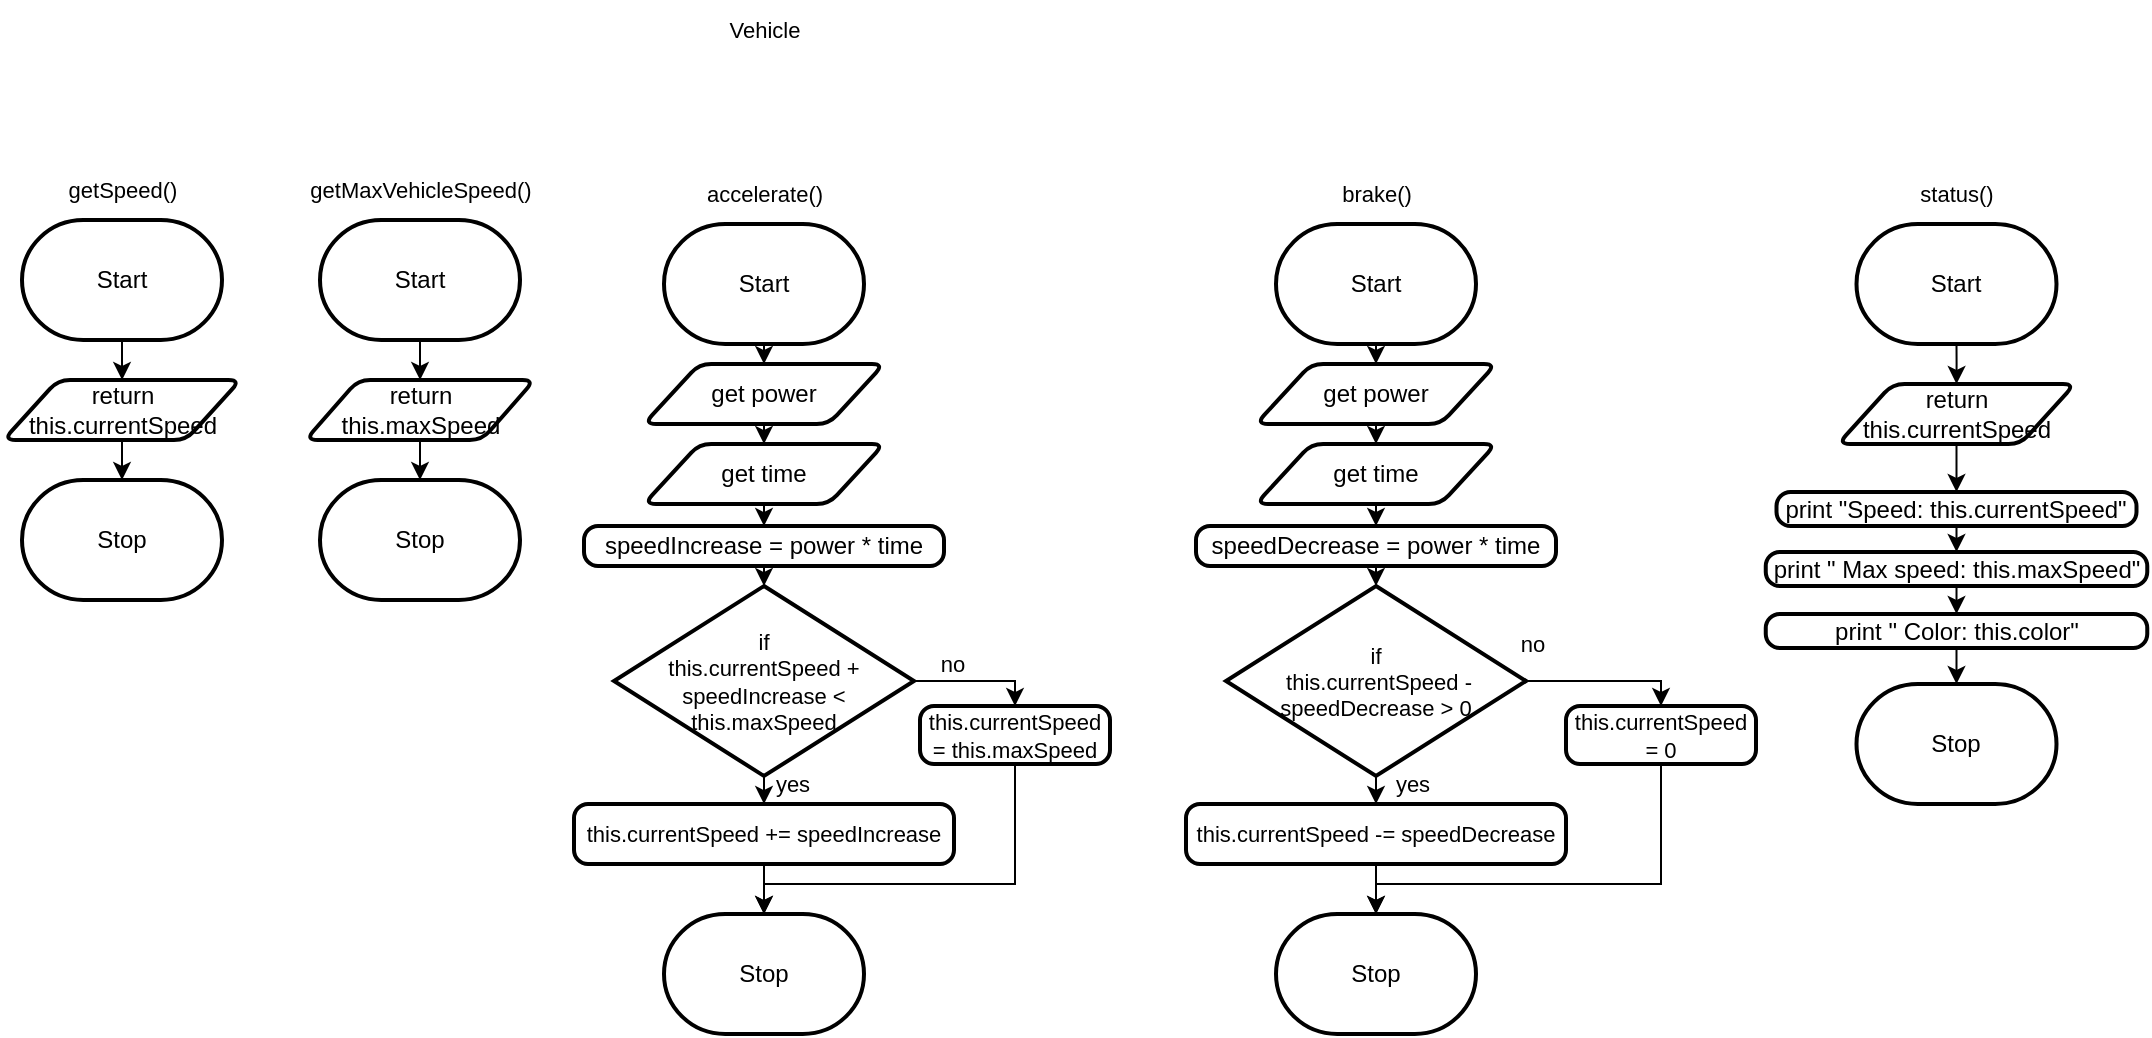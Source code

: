 <mxfile>
    <diagram id="f6Yo4mOfOH9ppzcFcmOL" name="Page-1">
        <mxGraphModel dx="605" dy="658" grid="1" gridSize="10" guides="1" tooltips="1" connect="1" arrows="1" fold="1" page="1" pageScale="1" pageWidth="827" pageHeight="1169" math="0" shadow="0">
            <root>
                <mxCell id="0"/>
                <mxCell id="1" parent="0"/>
                <mxCell id="139" style="edgeStyle=orthogonalEdgeStyle;html=1;exitX=0.5;exitY=1;exitDx=0;exitDy=0;exitPerimeter=0;rounded=0;" parent="1" source="140" target="143" edge="1">
                    <mxGeometry relative="1" as="geometry"/>
                </mxCell>
                <mxCell id="140" value="Start" style="strokeWidth=2;html=1;shape=mxgraph.flowchart.terminator;whiteSpace=wrap;" parent="1" vertex="1">
                    <mxGeometry x="42" y="170" width="100" height="60" as="geometry"/>
                </mxCell>
                <mxCell id="141" value="Stop" style="strokeWidth=2;html=1;shape=mxgraph.flowchart.terminator;whiteSpace=wrap;" parent="1" vertex="1">
                    <mxGeometry x="42" y="300" width="100" height="60" as="geometry"/>
                </mxCell>
                <mxCell id="142" style="edgeStyle=orthogonalEdgeStyle;rounded=0;html=1;exitX=0.5;exitY=1;exitDx=0;exitDy=0;entryX=0.5;entryY=0;entryDx=0;entryDy=0;entryPerimeter=0;" parent="1" source="143" target="141" edge="1">
                    <mxGeometry relative="1" as="geometry"/>
                </mxCell>
                <mxCell id="143" value="return this.currentSpeed" style="shape=parallelogram;html=1;strokeWidth=2;perimeter=parallelogramPerimeter;whiteSpace=wrap;rounded=1;arcSize=12;size=0.23;" parent="1" vertex="1">
                    <mxGeometry x="32.75" y="250" width="118.5" height="30" as="geometry"/>
                </mxCell>
                <mxCell id="144" value="getSpeed()" style="text;html=1;align=center;verticalAlign=middle;resizable=0;points=[];autosize=1;strokeColor=none;fillColor=none;fontSize=11;fontFamily=Helvetica;fontColor=default;" parent="1" vertex="1">
                    <mxGeometry x="52" y="140" width="80" height="30" as="geometry"/>
                </mxCell>
                <mxCell id="145" style="edgeStyle=orthogonalEdgeStyle;html=1;exitX=0.5;exitY=1;exitDx=0;exitDy=0;exitPerimeter=0;rounded=0;" parent="1" source="146" target="149" edge="1">
                    <mxGeometry relative="1" as="geometry"/>
                </mxCell>
                <mxCell id="146" value="Start" style="strokeWidth=2;html=1;shape=mxgraph.flowchart.terminator;whiteSpace=wrap;" parent="1" vertex="1">
                    <mxGeometry x="191" y="170" width="100" height="60" as="geometry"/>
                </mxCell>
                <mxCell id="147" value="Stop" style="strokeWidth=2;html=1;shape=mxgraph.flowchart.terminator;whiteSpace=wrap;" parent="1" vertex="1">
                    <mxGeometry x="191" y="300" width="100" height="60" as="geometry"/>
                </mxCell>
                <mxCell id="148" style="edgeStyle=orthogonalEdgeStyle;rounded=0;html=1;exitX=0.5;exitY=1;exitDx=0;exitDy=0;entryX=0.5;entryY=0;entryDx=0;entryDy=0;entryPerimeter=0;" parent="1" source="149" target="147" edge="1">
                    <mxGeometry relative="1" as="geometry"/>
                </mxCell>
                <mxCell id="149" value="return this.maxSpeed" style="shape=parallelogram;html=1;strokeWidth=2;perimeter=parallelogramPerimeter;whiteSpace=wrap;rounded=1;arcSize=12;size=0.23;" parent="1" vertex="1">
                    <mxGeometry x="183.75" y="250" width="114.5" height="30" as="geometry"/>
                </mxCell>
                <mxCell id="150" value="getMaxVehicleSpeed()" style="text;html=1;align=center;verticalAlign=middle;resizable=0;points=[];autosize=1;strokeColor=none;fillColor=none;fontSize=11;fontFamily=Helvetica;fontColor=default;" parent="1" vertex="1">
                    <mxGeometry x="176" y="140" width="130" height="30" as="geometry"/>
                </mxCell>
                <mxCell id="151" style="edgeStyle=orthogonalEdgeStyle;html=1;exitX=0.5;exitY=1;exitDx=0;exitDy=0;exitPerimeter=0;rounded=0;" parent="1" source="152" target="155" edge="1">
                    <mxGeometry relative="1" as="geometry"/>
                </mxCell>
                <mxCell id="152" value="Start" style="strokeWidth=2;html=1;shape=mxgraph.flowchart.terminator;whiteSpace=wrap;" parent="1" vertex="1">
                    <mxGeometry x="363" y="172" width="100" height="60" as="geometry"/>
                </mxCell>
                <mxCell id="153" value="Stop" style="strokeWidth=2;html=1;shape=mxgraph.flowchart.terminator;whiteSpace=wrap;" parent="1" vertex="1">
                    <mxGeometry x="363" y="517" width="100" height="60" as="geometry"/>
                </mxCell>
                <mxCell id="154" style="edgeStyle=orthogonalEdgeStyle;shape=connector;rounded=0;html=1;exitX=0.5;exitY=1;exitDx=0;exitDy=0;entryX=0.5;entryY=0;entryDx=0;entryDy=0;labelBackgroundColor=default;strokeColor=default;fontFamily=Helvetica;fontSize=11;fontColor=default;endArrow=classic;" parent="1" source="155" target="159" edge="1">
                    <mxGeometry relative="1" as="geometry"/>
                </mxCell>
                <mxCell id="155" value="get power" style="shape=parallelogram;html=1;strokeWidth=2;perimeter=parallelogramPerimeter;whiteSpace=wrap;rounded=1;arcSize=12;size=0.23;" parent="1" vertex="1">
                    <mxGeometry x="353" y="242" width="120" height="30" as="geometry"/>
                </mxCell>
                <mxCell id="156" style="edgeStyle=orthogonalEdgeStyle;shape=connector;rounded=0;html=1;exitX=0.5;exitY=1;exitDx=0;exitDy=0;entryX=0.5;entryY=0;entryDx=0;entryDy=0;entryPerimeter=0;labelBackgroundColor=default;strokeColor=default;fontFamily=Helvetica;fontSize=11;fontColor=default;endArrow=classic;" parent="1" source="157" target="162" edge="1">
                    <mxGeometry relative="1" as="geometry"/>
                </mxCell>
                <mxCell id="157" value="speedIncrease = power * time" style="rounded=1;whiteSpace=wrap;html=1;absoluteArcSize=1;arcSize=14;strokeWidth=2;" parent="1" vertex="1">
                    <mxGeometry x="323" y="323" width="180" height="20" as="geometry"/>
                </mxCell>
                <mxCell id="158" style="edgeStyle=orthogonalEdgeStyle;shape=connector;rounded=0;html=1;exitX=0.5;exitY=1;exitDx=0;exitDy=0;entryX=0.5;entryY=0;entryDx=0;entryDy=0;labelBackgroundColor=default;strokeColor=default;fontFamily=Helvetica;fontSize=11;fontColor=default;endArrow=classic;" parent="1" source="159" target="157" edge="1">
                    <mxGeometry relative="1" as="geometry"/>
                </mxCell>
                <mxCell id="159" value="get time" style="shape=parallelogram;html=1;strokeWidth=2;perimeter=parallelogramPerimeter;whiteSpace=wrap;rounded=1;arcSize=12;size=0.23;" parent="1" vertex="1">
                    <mxGeometry x="353" y="282" width="120" height="30" as="geometry"/>
                </mxCell>
                <mxCell id="160" style="edgeStyle=orthogonalEdgeStyle;shape=connector;rounded=0;html=1;exitX=0.5;exitY=1;exitDx=0;exitDy=0;exitPerimeter=0;entryX=0.5;entryY=0;entryDx=0;entryDy=0;labelBackgroundColor=default;strokeColor=default;fontFamily=Helvetica;fontSize=11;fontColor=default;endArrow=classic;" parent="1" source="162" target="164" edge="1">
                    <mxGeometry relative="1" as="geometry"/>
                </mxCell>
                <mxCell id="161" style="edgeStyle=orthogonalEdgeStyle;shape=connector;rounded=0;html=1;exitX=1;exitY=0.5;exitDx=0;exitDy=0;exitPerimeter=0;entryX=0.5;entryY=0;entryDx=0;entryDy=0;labelBackgroundColor=default;strokeColor=default;fontFamily=Helvetica;fontSize=11;fontColor=default;endArrow=classic;" parent="1" source="162" target="166" edge="1">
                    <mxGeometry relative="1" as="geometry"/>
                </mxCell>
                <mxCell id="162" value="if&lt;br&gt;this.currentSpeed + speedIncrease &amp;lt; this.maxSpeed" style="strokeWidth=2;html=1;shape=mxgraph.flowchart.decision;whiteSpace=wrap;fontFamily=Helvetica;fontSize=11;fontColor=default;" parent="1" vertex="1">
                    <mxGeometry x="338" y="353" width="150" height="95" as="geometry"/>
                </mxCell>
                <mxCell id="163" style="edgeStyle=orthogonalEdgeStyle;shape=connector;rounded=0;html=1;exitX=0.5;exitY=1;exitDx=0;exitDy=0;entryX=0.5;entryY=0;entryDx=0;entryDy=0;entryPerimeter=0;labelBackgroundColor=default;strokeColor=default;fontFamily=Helvetica;fontSize=11;fontColor=default;endArrow=classic;" parent="1" source="164" target="153" edge="1">
                    <mxGeometry relative="1" as="geometry"/>
                </mxCell>
                <mxCell id="164" value="this.currentSpeed += speedIncrease" style="rounded=1;whiteSpace=wrap;html=1;absoluteArcSize=1;arcSize=14;strokeWidth=2;fontFamily=Helvetica;fontSize=11;fontColor=default;" parent="1" vertex="1">
                    <mxGeometry x="318" y="462" width="190" height="30" as="geometry"/>
                </mxCell>
                <mxCell id="165" style="edgeStyle=orthogonalEdgeStyle;shape=connector;rounded=0;html=1;exitX=0.5;exitY=1;exitDx=0;exitDy=0;entryX=0.5;entryY=0;entryDx=0;entryDy=0;entryPerimeter=0;labelBackgroundColor=default;strokeColor=default;fontFamily=Helvetica;fontSize=11;fontColor=default;endArrow=classic;" parent="1" source="166" target="153" edge="1">
                    <mxGeometry relative="1" as="geometry">
                        <Array as="points">
                            <mxPoint x="539" y="502"/>
                            <mxPoint x="413" y="502"/>
                        </Array>
                    </mxGeometry>
                </mxCell>
                <mxCell id="166" value="this.currentSpeed = this.maxSpeed" style="rounded=1;whiteSpace=wrap;html=1;absoluteArcSize=1;arcSize=14;strokeWidth=2;fontFamily=Helvetica;fontSize=11;fontColor=default;" parent="1" vertex="1">
                    <mxGeometry x="491" y="413" width="95" height="29" as="geometry"/>
                </mxCell>
                <mxCell id="167" style="edgeStyle=orthogonalEdgeStyle;html=1;exitX=0.5;exitY=1;exitDx=0;exitDy=0;exitPerimeter=0;rounded=0;" parent="1" source="168" target="171" edge="1">
                    <mxGeometry relative="1" as="geometry"/>
                </mxCell>
                <mxCell id="168" value="Start" style="strokeWidth=2;html=1;shape=mxgraph.flowchart.terminator;whiteSpace=wrap;" parent="1" vertex="1">
                    <mxGeometry x="669" y="172" width="100" height="60" as="geometry"/>
                </mxCell>
                <mxCell id="169" value="Stop" style="strokeWidth=2;html=1;shape=mxgraph.flowchart.terminator;whiteSpace=wrap;" parent="1" vertex="1">
                    <mxGeometry x="669" y="517" width="100" height="60" as="geometry"/>
                </mxCell>
                <mxCell id="170" style="edgeStyle=orthogonalEdgeStyle;shape=connector;rounded=0;html=1;exitX=0.5;exitY=1;exitDx=0;exitDy=0;entryX=0.5;entryY=0;entryDx=0;entryDy=0;labelBackgroundColor=default;strokeColor=default;fontFamily=Helvetica;fontSize=11;fontColor=default;endArrow=classic;" parent="1" source="171" target="175" edge="1">
                    <mxGeometry relative="1" as="geometry"/>
                </mxCell>
                <mxCell id="171" value="get power" style="shape=parallelogram;html=1;strokeWidth=2;perimeter=parallelogramPerimeter;whiteSpace=wrap;rounded=1;arcSize=12;size=0.23;" parent="1" vertex="1">
                    <mxGeometry x="659" y="242" width="120" height="30" as="geometry"/>
                </mxCell>
                <mxCell id="172" style="edgeStyle=orthogonalEdgeStyle;shape=connector;rounded=0;html=1;exitX=0.5;exitY=1;exitDx=0;exitDy=0;entryX=0.5;entryY=0;entryDx=0;entryDy=0;entryPerimeter=0;labelBackgroundColor=default;strokeColor=default;fontFamily=Helvetica;fontSize=11;fontColor=default;endArrow=classic;" parent="1" source="173" target="178" edge="1">
                    <mxGeometry relative="1" as="geometry"/>
                </mxCell>
                <mxCell id="173" value="speedDecrease = power * time" style="rounded=1;whiteSpace=wrap;html=1;absoluteArcSize=1;arcSize=14;strokeWidth=2;" parent="1" vertex="1">
                    <mxGeometry x="629" y="323" width="180" height="20" as="geometry"/>
                </mxCell>
                <mxCell id="174" style="edgeStyle=orthogonalEdgeStyle;shape=connector;rounded=0;html=1;exitX=0.5;exitY=1;exitDx=0;exitDy=0;entryX=0.5;entryY=0;entryDx=0;entryDy=0;labelBackgroundColor=default;strokeColor=default;fontFamily=Helvetica;fontSize=11;fontColor=default;endArrow=classic;" parent="1" source="175" target="173" edge="1">
                    <mxGeometry relative="1" as="geometry"/>
                </mxCell>
                <mxCell id="175" value="get time" style="shape=parallelogram;html=1;strokeWidth=2;perimeter=parallelogramPerimeter;whiteSpace=wrap;rounded=1;arcSize=12;size=0.23;" parent="1" vertex="1">
                    <mxGeometry x="659" y="282" width="120" height="30" as="geometry"/>
                </mxCell>
                <mxCell id="176" style="edgeStyle=orthogonalEdgeStyle;shape=connector;rounded=0;html=1;exitX=0.5;exitY=1;exitDx=0;exitDy=0;exitPerimeter=0;entryX=0.5;entryY=0;entryDx=0;entryDy=0;labelBackgroundColor=default;strokeColor=default;fontFamily=Helvetica;fontSize=11;fontColor=default;endArrow=classic;" parent="1" source="178" target="180" edge="1">
                    <mxGeometry relative="1" as="geometry"/>
                </mxCell>
                <mxCell id="177" style="edgeStyle=orthogonalEdgeStyle;shape=connector;rounded=0;html=1;exitX=1;exitY=0.5;exitDx=0;exitDy=0;exitPerimeter=0;entryX=0.5;entryY=0;entryDx=0;entryDy=0;labelBackgroundColor=default;strokeColor=default;fontFamily=Helvetica;fontSize=11;fontColor=default;endArrow=classic;" parent="1" source="178" target="182" edge="1">
                    <mxGeometry relative="1" as="geometry"/>
                </mxCell>
                <mxCell id="178" value="if&lt;br&gt;&amp;nbsp;this.currentSpeed - speedDecrease &amp;gt; 0" style="strokeWidth=2;html=1;shape=mxgraph.flowchart.decision;whiteSpace=wrap;fontFamily=Helvetica;fontSize=11;fontColor=default;" parent="1" vertex="1">
                    <mxGeometry x="644" y="353" width="150" height="95" as="geometry"/>
                </mxCell>
                <mxCell id="179" style="edgeStyle=orthogonalEdgeStyle;shape=connector;rounded=0;html=1;exitX=0.5;exitY=1;exitDx=0;exitDy=0;entryX=0.5;entryY=0;entryDx=0;entryDy=0;entryPerimeter=0;labelBackgroundColor=default;strokeColor=default;fontFamily=Helvetica;fontSize=11;fontColor=default;endArrow=classic;" parent="1" source="180" target="169" edge="1">
                    <mxGeometry relative="1" as="geometry"/>
                </mxCell>
                <mxCell id="180" value="this.currentSpeed -= speedDecrease" style="rounded=1;whiteSpace=wrap;html=1;absoluteArcSize=1;arcSize=14;strokeWidth=2;fontFamily=Helvetica;fontSize=11;fontColor=default;" parent="1" vertex="1">
                    <mxGeometry x="624" y="462" width="190" height="30" as="geometry"/>
                </mxCell>
                <mxCell id="181" style="edgeStyle=orthogonalEdgeStyle;shape=connector;rounded=0;html=1;exitX=0.5;exitY=1;exitDx=0;exitDy=0;entryX=0.5;entryY=0;entryDx=0;entryDy=0;entryPerimeter=0;labelBackgroundColor=default;strokeColor=default;fontFamily=Helvetica;fontSize=11;fontColor=default;endArrow=classic;" parent="1" source="182" target="169" edge="1">
                    <mxGeometry relative="1" as="geometry">
                        <Array as="points">
                            <mxPoint x="862" y="502"/>
                            <mxPoint x="719" y="502"/>
                        </Array>
                    </mxGeometry>
                </mxCell>
                <mxCell id="182" value="this.currentSpeed = 0" style="rounded=1;whiteSpace=wrap;html=1;absoluteArcSize=1;arcSize=14;strokeWidth=2;fontFamily=Helvetica;fontSize=11;fontColor=default;" parent="1" vertex="1">
                    <mxGeometry x="814" y="413" width="95" height="29" as="geometry"/>
                </mxCell>
                <mxCell id="183" value="no" style="text;html=1;align=center;verticalAlign=middle;resizable=0;points=[];autosize=1;strokeColor=none;fillColor=none;fontSize=11;fontFamily=Helvetica;fontColor=default;" parent="1" vertex="1">
                    <mxGeometry x="487" y="377" width="40" height="30" as="geometry"/>
                </mxCell>
                <mxCell id="184" value="yes" style="text;html=1;align=center;verticalAlign=middle;resizable=0;points=[];autosize=1;strokeColor=none;fillColor=none;fontSize=11;fontFamily=Helvetica;fontColor=default;" parent="1" vertex="1">
                    <mxGeometry x="407" y="437" width="40" height="30" as="geometry"/>
                </mxCell>
                <mxCell id="185" value="no" style="text;html=1;align=center;verticalAlign=middle;resizable=0;points=[];autosize=1;strokeColor=none;fillColor=none;fontSize=11;fontFamily=Helvetica;fontColor=default;" parent="1" vertex="1">
                    <mxGeometry x="777" y="367" width="40" height="30" as="geometry"/>
                </mxCell>
                <mxCell id="186" value="yes" style="text;html=1;align=center;verticalAlign=middle;resizable=0;points=[];autosize=1;strokeColor=none;fillColor=none;fontSize=11;fontFamily=Helvetica;fontColor=default;" parent="1" vertex="1">
                    <mxGeometry x="717" y="437" width="40" height="30" as="geometry"/>
                </mxCell>
                <mxCell id="187" value="brake()" style="text;html=1;align=center;verticalAlign=middle;resizable=0;points=[];autosize=1;strokeColor=none;fillColor=none;fontSize=11;fontFamily=Helvetica;fontColor=default;" parent="1" vertex="1">
                    <mxGeometry x="689" y="142" width="60" height="30" as="geometry"/>
                </mxCell>
                <mxCell id="188" value="accelerate()" style="text;html=1;align=center;verticalAlign=middle;resizable=0;points=[];autosize=1;strokeColor=none;fillColor=none;fontSize=11;fontFamily=Helvetica;fontColor=default;" parent="1" vertex="1">
                    <mxGeometry x="373" y="142" width="80" height="30" as="geometry"/>
                </mxCell>
                <mxCell id="189" style="edgeStyle=orthogonalEdgeStyle;html=1;exitX=0.5;exitY=1;exitDx=0;exitDy=0;exitPerimeter=0;rounded=0;" parent="1" source="190" target="193" edge="1">
                    <mxGeometry relative="1" as="geometry"/>
                </mxCell>
                <mxCell id="190" value="Start" style="strokeWidth=2;html=1;shape=mxgraph.flowchart.terminator;whiteSpace=wrap;" parent="1" vertex="1">
                    <mxGeometry x="959.25" y="172" width="100" height="60" as="geometry"/>
                </mxCell>
                <mxCell id="191" value="Stop" style="strokeWidth=2;html=1;shape=mxgraph.flowchart.terminator;whiteSpace=wrap;" parent="1" vertex="1">
                    <mxGeometry x="959.25" y="402" width="100" height="60" as="geometry"/>
                </mxCell>
                <mxCell id="200" style="edgeStyle=orthogonalEdgeStyle;shape=connector;rounded=0;html=1;exitX=0.5;exitY=1;exitDx=0;exitDy=0;entryX=0.5;entryY=0;entryDx=0;entryDy=0;labelBackgroundColor=default;strokeColor=default;fontFamily=Helvetica;fontSize=11;fontColor=default;endArrow=classic;" parent="1" source="193" target="195" edge="1">
                    <mxGeometry relative="1" as="geometry"/>
                </mxCell>
                <mxCell id="193" value="return this.currentSpeed" style="shape=parallelogram;html=1;strokeWidth=2;perimeter=parallelogramPerimeter;whiteSpace=wrap;rounded=1;arcSize=12;size=0.23;" parent="1" vertex="1">
                    <mxGeometry x="950" y="252" width="118.5" height="30" as="geometry"/>
                </mxCell>
                <mxCell id="194" value="status()" style="text;html=1;align=center;verticalAlign=middle;resizable=0;points=[];autosize=1;strokeColor=none;fillColor=none;fontSize=11;fontFamily=Helvetica;fontColor=default;" parent="1" vertex="1">
                    <mxGeometry x="979.25" y="142" width="60" height="30" as="geometry"/>
                </mxCell>
                <mxCell id="202" style="edgeStyle=orthogonalEdgeStyle;shape=connector;rounded=0;html=1;exitX=0.5;exitY=1;exitDx=0;exitDy=0;entryX=0.5;entryY=0;entryDx=0;entryDy=0;labelBackgroundColor=default;strokeColor=default;fontFamily=Helvetica;fontSize=11;fontColor=default;endArrow=classic;" parent="1" source="195" target="196" edge="1">
                    <mxGeometry relative="1" as="geometry"/>
                </mxCell>
                <mxCell id="195" value="print &quot;Speed: this.currentSpeed&quot;" style="rounded=1;whiteSpace=wrap;html=1;absoluteArcSize=1;arcSize=14;strokeWidth=2;" parent="1" vertex="1">
                    <mxGeometry x="919.25" y="306" width="180" height="17" as="geometry"/>
                </mxCell>
                <mxCell id="203" style="edgeStyle=orthogonalEdgeStyle;shape=connector;rounded=0;html=1;exitX=0.5;exitY=1;exitDx=0;exitDy=0;entryX=0.5;entryY=0;entryDx=0;entryDy=0;labelBackgroundColor=default;strokeColor=default;fontFamily=Helvetica;fontSize=11;fontColor=default;endArrow=classic;" parent="1" source="196" target="197" edge="1">
                    <mxGeometry relative="1" as="geometry"/>
                </mxCell>
                <mxCell id="196" value="print &quot; Max speed: this.maxSpeed&quot;" style="rounded=1;whiteSpace=wrap;html=1;absoluteArcSize=1;arcSize=14;strokeWidth=2;" parent="1" vertex="1">
                    <mxGeometry x="913.88" y="336" width="190.75" height="17" as="geometry"/>
                </mxCell>
                <mxCell id="204" style="edgeStyle=orthogonalEdgeStyle;shape=connector;rounded=0;html=1;exitX=0.5;exitY=1;exitDx=0;exitDy=0;entryX=0.5;entryY=0;entryDx=0;entryDy=0;entryPerimeter=0;labelBackgroundColor=default;strokeColor=default;fontFamily=Helvetica;fontSize=11;fontColor=default;endArrow=classic;" parent="1" source="197" target="191" edge="1">
                    <mxGeometry relative="1" as="geometry"/>
                </mxCell>
                <mxCell id="197" value="print &quot; Color: this.color&quot;" style="rounded=1;whiteSpace=wrap;html=1;absoluteArcSize=1;arcSize=14;strokeWidth=2;" parent="1" vertex="1">
                    <mxGeometry x="913.88" y="367" width="190.75" height="17" as="geometry"/>
                </mxCell>
                <mxCell id="205" value="Vehicle" style="text;html=1;align=center;verticalAlign=middle;resizable=0;points=[];autosize=1;strokeColor=none;fillColor=none;fontSize=11;fontFamily=Helvetica;fontColor=default;" parent="1" vertex="1">
                    <mxGeometry x="383" y="60" width="60" height="30" as="geometry"/>
                </mxCell>
            </root>
        </mxGraphModel>
    </diagram>
</mxfile>